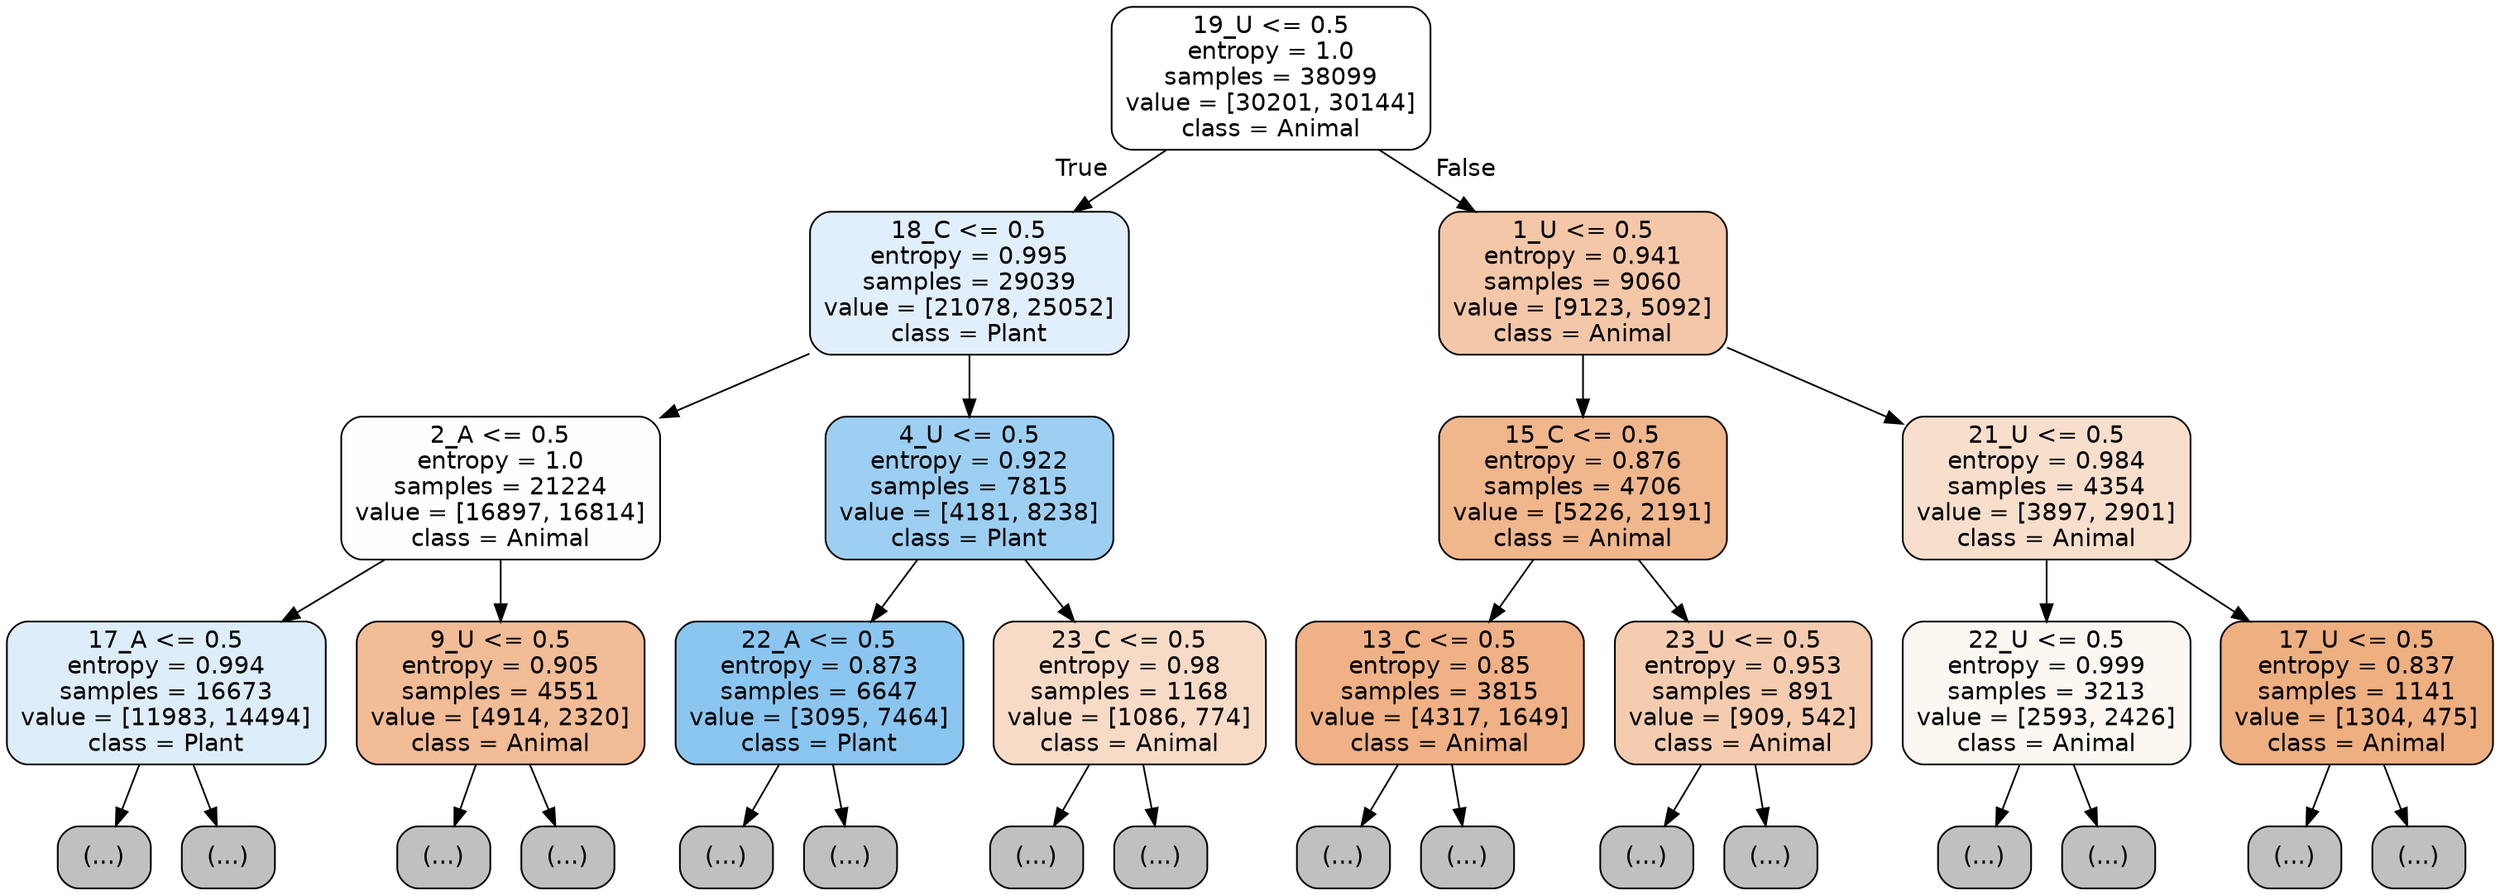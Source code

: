 digraph Tree {
node [shape=box, style="filled, rounded", color="black", fontname="helvetica"] ;
edge [fontname="helvetica"] ;
0 [label="19_U <= 0.5\nentropy = 1.0\nsamples = 38099\nvalue = [30201, 30144]\nclass = Animal", fillcolor="#ffffff"] ;
1 [label="18_C <= 0.5\nentropy = 0.995\nsamples = 29039\nvalue = [21078, 25052]\nclass = Plant", fillcolor="#e0effb"] ;
0 -> 1 [labeldistance=2.5, labelangle=45, headlabel="True"] ;
2 [label="2_A <= 0.5\nentropy = 1.0\nsamples = 21224\nvalue = [16897, 16814]\nclass = Animal", fillcolor="#fffefe"] ;
1 -> 2 ;
3 [label="17_A <= 0.5\nentropy = 0.994\nsamples = 16673\nvalue = [11983, 14494]\nclass = Plant", fillcolor="#ddeefa"] ;
2 -> 3 ;
4 [label="(...)", fillcolor="#C0C0C0"] ;
3 -> 4 ;
5861 [label="(...)", fillcolor="#C0C0C0"] ;
3 -> 5861 ;
7544 [label="9_U <= 0.5\nentropy = 0.905\nsamples = 4551\nvalue = [4914, 2320]\nclass = Animal", fillcolor="#f1bc96"] ;
2 -> 7544 ;
7545 [label="(...)", fillcolor="#C0C0C0"] ;
7544 -> 7545 ;
9248 [label="(...)", fillcolor="#C0C0C0"] ;
7544 -> 9248 ;
9973 [label="4_U <= 0.5\nentropy = 0.922\nsamples = 7815\nvalue = [4181, 8238]\nclass = Plant", fillcolor="#9dcff2"] ;
1 -> 9973 ;
9974 [label="22_A <= 0.5\nentropy = 0.873\nsamples = 6647\nvalue = [3095, 7464]\nclass = Plant", fillcolor="#8bc6f0"] ;
9973 -> 9974 ;
9975 [label="(...)", fillcolor="#C0C0C0"] ;
9974 -> 9975 ;
11936 [label="(...)", fillcolor="#C0C0C0"] ;
9974 -> 11936 ;
12163 [label="23_C <= 0.5\nentropy = 0.98\nsamples = 1168\nvalue = [1086, 774]\nclass = Animal", fillcolor="#f8dbc6"] ;
9973 -> 12163 ;
12164 [label="(...)", fillcolor="#C0C0C0"] ;
12163 -> 12164 ;
12723 [label="(...)", fillcolor="#C0C0C0"] ;
12163 -> 12723 ;
12752 [label="1_U <= 0.5\nentropy = 0.941\nsamples = 9060\nvalue = [9123, 5092]\nclass = Animal", fillcolor="#f4c7a8"] ;
0 -> 12752 [labeldistance=2.5, labelangle=-45, headlabel="False"] ;
12753 [label="15_C <= 0.5\nentropy = 0.876\nsamples = 4706\nvalue = [5226, 2191]\nclass = Animal", fillcolor="#f0b68c"] ;
12752 -> 12753 ;
12754 [label="13_C <= 0.5\nentropy = 0.85\nsamples = 3815\nvalue = [4317, 1649]\nclass = Animal", fillcolor="#efb185"] ;
12753 -> 12754 ;
12755 [label="(...)", fillcolor="#C0C0C0"] ;
12754 -> 12755 ;
14348 [label="(...)", fillcolor="#C0C0C0"] ;
12754 -> 14348 ;
14699 [label="23_U <= 0.5\nentropy = 0.953\nsamples = 891\nvalue = [909, 542]\nclass = Animal", fillcolor="#f5ccaf"] ;
12753 -> 14699 ;
14700 [label="(...)", fillcolor="#C0C0C0"] ;
14699 -> 14700 ;
15213 [label="(...)", fillcolor="#C0C0C0"] ;
14699 -> 15213 ;
15238 [label="21_U <= 0.5\nentropy = 0.984\nsamples = 4354\nvalue = [3897, 2901]\nclass = Animal", fillcolor="#f8dfcc"] ;
12752 -> 15238 ;
15239 [label="22_U <= 0.5\nentropy = 0.999\nsamples = 3213\nvalue = [2593, 2426]\nclass = Animal", fillcolor="#fdf7f2"] ;
15238 -> 15239 ;
15240 [label="(...)", fillcolor="#C0C0C0"] ;
15239 -> 15240 ;
16601 [label="(...)", fillcolor="#C0C0C0"] ;
15239 -> 16601 ;
16780 [label="17_U <= 0.5\nentropy = 0.837\nsamples = 1141\nvalue = [1304, 475]\nclass = Animal", fillcolor="#eeaf81"] ;
15238 -> 16780 ;
16781 [label="(...)", fillcolor="#C0C0C0"] ;
16780 -> 16781 ;
17080 [label="(...)", fillcolor="#C0C0C0"] ;
16780 -> 17080 ;
}